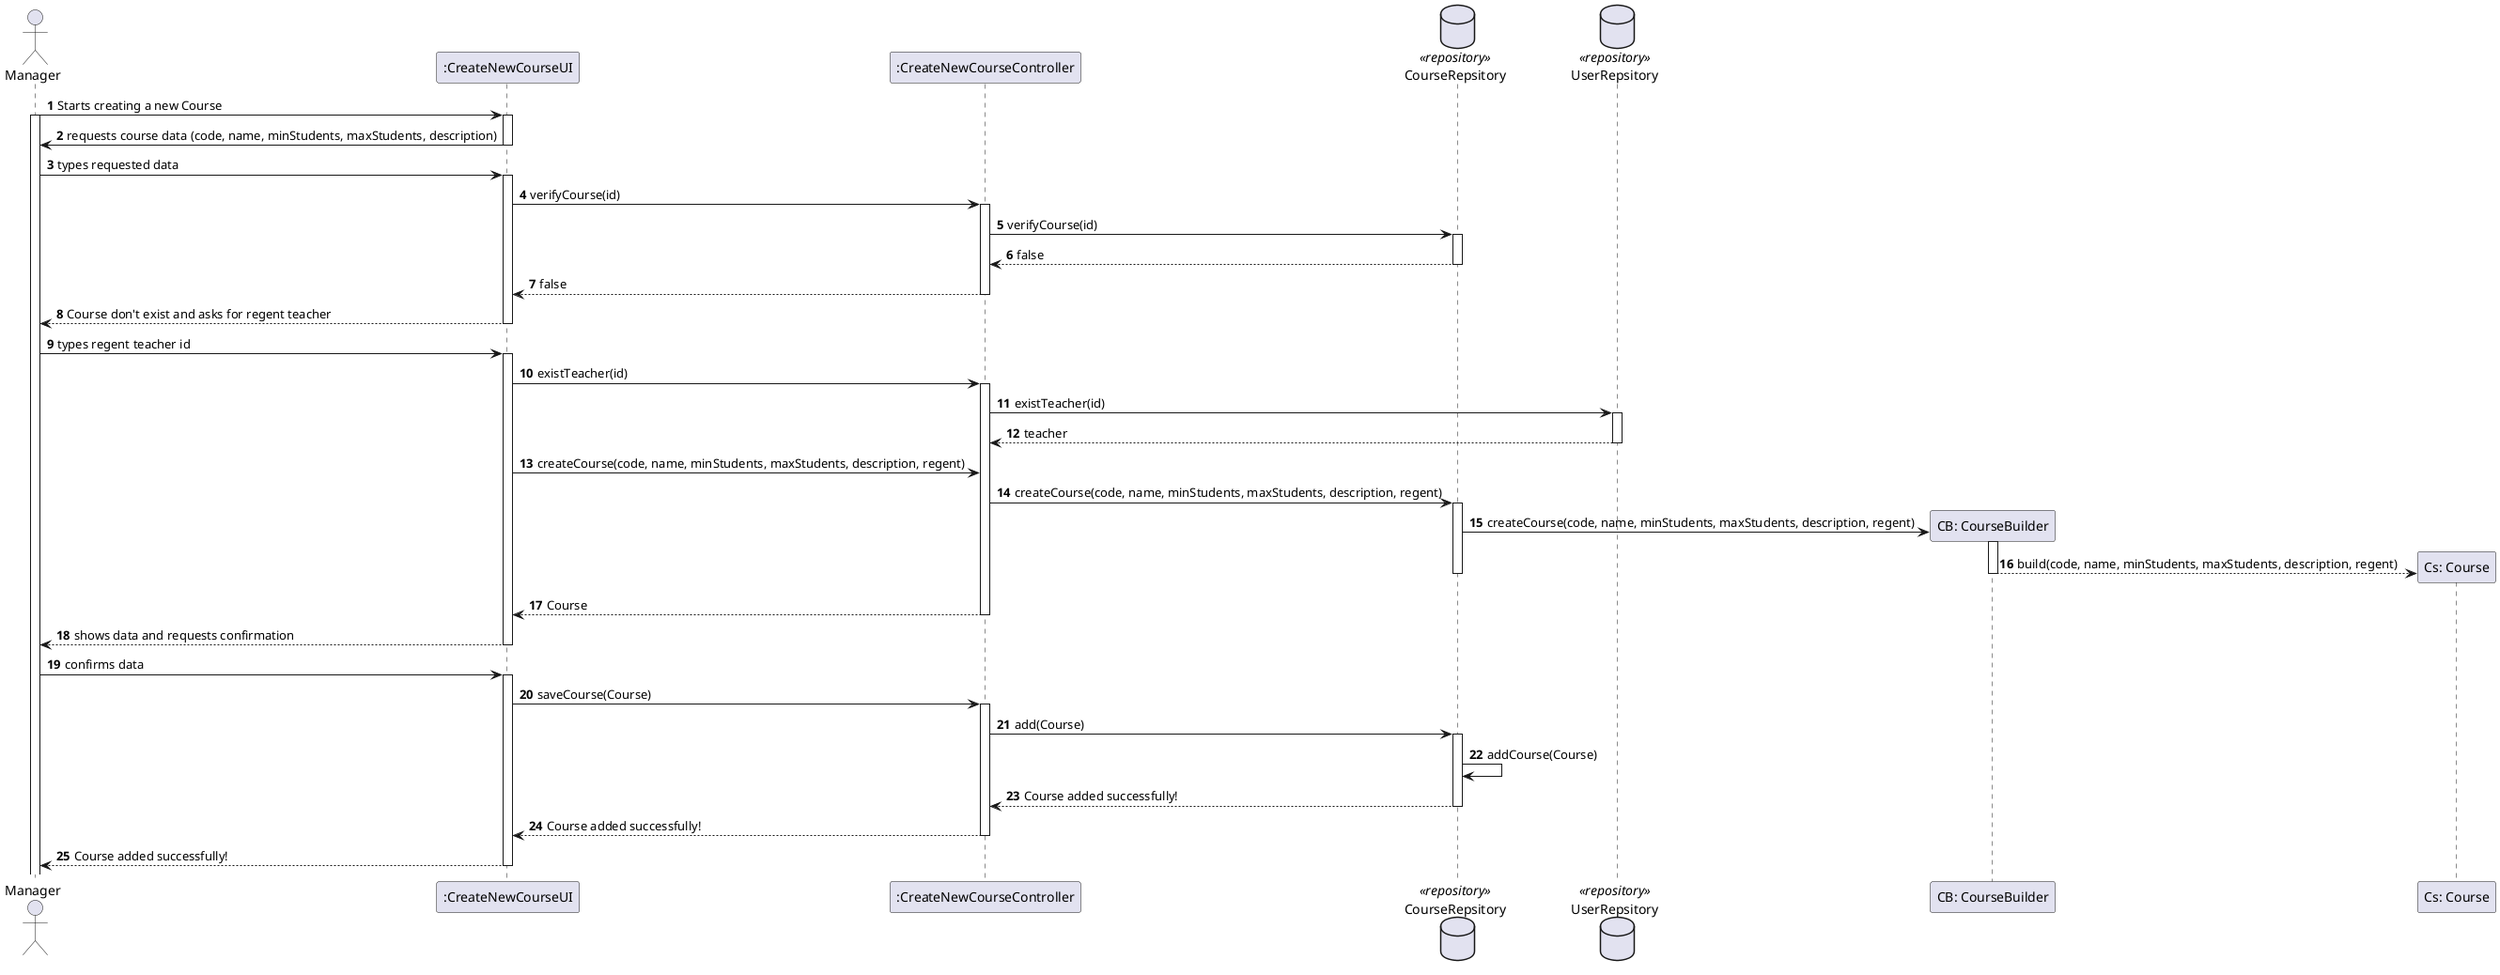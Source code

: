 @startuml
'https://plantuml.com/sequence-diagram

autonumber

Actor Manager as Man

participant ":CreateNewCourseUI" as UI
participant ":CreateNewCourseController" as Con
database CourseRepsitory as URS <<repository>>
database UserRepsitory as Us <<repository>>
participant "CB: CourseBuilder" as CB
participant "Cs: Course" as Cs


Man -> UI : Starts creating a new Course
activate Man
activate UI

UI-> Man : requests course data (code, name, minStudents, maxStudents, description)
deactivate UI

Man -> UI : types requested data
activate UI

UI->Con : verifyCourse(id)
activate Con

Con->URS : verifyCourse(id)
activate URS

URS-->Con: false
deactivate URS

Con-->UI: false
deactivate Con

UI --> Man : Course don't exist and asks for regent teacher
deactivate UI

Man -> UI : types regent teacher id
activate UI

UI->Con : existTeacher(id)
activate Con

Con->Us : existTeacher(id)
activate Us

Us-->Con: teacher
deactivate Us

UI->Con : createCourse(code, name, minStudents, maxStudents, description, regent)

Con->URS : createCourse(code, name, minStudents, maxStudents, description, regent)
activate URS

URS-> CB**: createCourse(code, name, minStudents, maxStudents, description, regent)
activate CB

CB-->Cs**: build(code, name, minStudents, maxStudents, description, regent)
deactivate CB
deactivate URS

Con --> UI : Course
deactivate Con

UI--> Man : shows data and requests confirmation
deactivate UI

Man -> UI : confirms data
activate UI

UI->Con : saveCourse(Course)
activate Con

Con->URS: add(Course)

activate URS
URS-> URS: addCourse(Course)

URS-->Con: Course added successfully!
deactivate URS

Con-->UI: Course added successfully!
deactivate Con

UI-->Man: Course added successfully!
deactivate UI
@enduml
